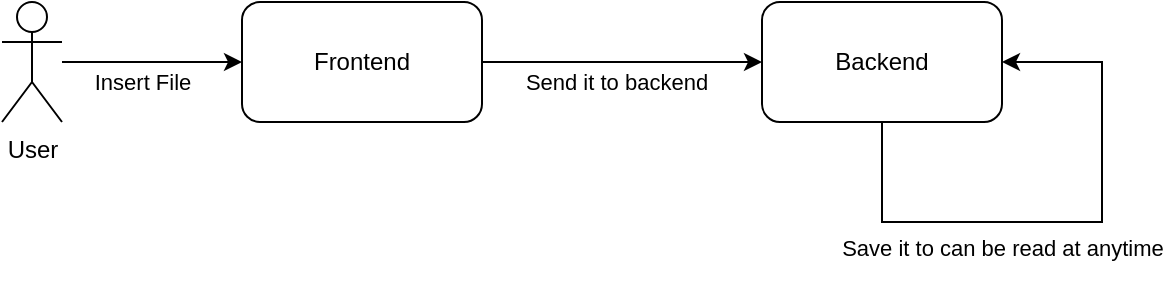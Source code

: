 <mxfile version="24.7.5">
  <diagram name="Page-1" id="FKbHZw6cMhZvi4lGhaa2">
    <mxGraphModel dx="1434" dy="774" grid="1" gridSize="10" guides="1" tooltips="1" connect="1" arrows="1" fold="1" page="1" pageScale="1" pageWidth="850" pageHeight="1100" math="0" shadow="0">
      <root>
        <mxCell id="0" />
        <mxCell id="1" parent="0" />
        <mxCell id="4bcd8dzW-ASS0Bh2LOF_-1" value="Frontend" style="rounded=1;whiteSpace=wrap;html=1;" vertex="1" parent="1">
          <mxGeometry x="170" y="170" width="120" height="60" as="geometry" />
        </mxCell>
        <mxCell id="4bcd8dzW-ASS0Bh2LOF_-2" value="&lt;div&gt;User&lt;/div&gt;&lt;div&gt;&lt;br&gt;&lt;/div&gt;" style="shape=umlActor;verticalLabelPosition=bottom;verticalAlign=top;html=1;outlineConnect=0;" vertex="1" parent="1">
          <mxGeometry x="50" y="170" width="30" height="60" as="geometry" />
        </mxCell>
        <mxCell id="4bcd8dzW-ASS0Bh2LOF_-3" value="" style="endArrow=classic;html=1;rounded=0;entryX=0;entryY=0.5;entryDx=0;entryDy=0;" edge="1" parent="1" source="4bcd8dzW-ASS0Bh2LOF_-2" target="4bcd8dzW-ASS0Bh2LOF_-1">
          <mxGeometry width="50" height="50" relative="1" as="geometry">
            <mxPoint x="400" y="430" as="sourcePoint" />
            <mxPoint x="450" y="380" as="targetPoint" />
          </mxGeometry>
        </mxCell>
        <mxCell id="4bcd8dzW-ASS0Bh2LOF_-4" value="Insert File" style="edgeLabel;html=1;align=center;verticalAlign=middle;resizable=0;points=[];" vertex="1" connectable="0" parent="4bcd8dzW-ASS0Bh2LOF_-3">
          <mxGeometry x="0.289" y="-3" relative="1" as="geometry">
            <mxPoint x="-18" y="7" as="offset" />
          </mxGeometry>
        </mxCell>
        <mxCell id="4bcd8dzW-ASS0Bh2LOF_-5" value="Backend" style="rounded=1;whiteSpace=wrap;html=1;" vertex="1" parent="1">
          <mxGeometry x="430" y="170" width="120" height="60" as="geometry" />
        </mxCell>
        <mxCell id="4bcd8dzW-ASS0Bh2LOF_-6" value="" style="endArrow=classic;html=1;rounded=0;exitX=1;exitY=0.5;exitDx=0;exitDy=0;entryX=0;entryY=0.5;entryDx=0;entryDy=0;" edge="1" parent="1" source="4bcd8dzW-ASS0Bh2LOF_-1" target="4bcd8dzW-ASS0Bh2LOF_-5">
          <mxGeometry width="50" height="50" relative="1" as="geometry">
            <mxPoint x="400" y="430" as="sourcePoint" />
            <mxPoint x="450" y="380" as="targetPoint" />
          </mxGeometry>
        </mxCell>
        <mxCell id="4bcd8dzW-ASS0Bh2LOF_-7" value="Send it to backend" style="edgeLabel;html=1;align=center;verticalAlign=middle;resizable=0;points=[];" vertex="1" connectable="0" parent="4bcd8dzW-ASS0Bh2LOF_-6">
          <mxGeometry x="-0.311" relative="1" as="geometry">
            <mxPoint x="19" y="10" as="offset" />
          </mxGeometry>
        </mxCell>
        <mxCell id="4bcd8dzW-ASS0Bh2LOF_-8" value="" style="endArrow=classic;html=1;rounded=0;exitX=0.5;exitY=1;exitDx=0;exitDy=0;entryX=1;entryY=0.5;entryDx=0;entryDy=0;" edge="1" parent="1" source="4bcd8dzW-ASS0Bh2LOF_-5" target="4bcd8dzW-ASS0Bh2LOF_-5">
          <mxGeometry width="50" height="50" relative="1" as="geometry">
            <mxPoint x="400" y="430" as="sourcePoint" />
            <mxPoint x="450" y="380" as="targetPoint" />
            <Array as="points">
              <mxPoint x="490" y="280" />
              <mxPoint x="600" y="280" />
              <mxPoint x="600" y="200" />
            </Array>
          </mxGeometry>
        </mxCell>
        <mxCell id="4bcd8dzW-ASS0Bh2LOF_-10" value="&lt;div&gt;Save it to can be read at anytime&lt;/div&gt;&lt;div&gt;&lt;br&gt;&lt;/div&gt;" style="edgeLabel;html=1;align=center;verticalAlign=middle;resizable=0;points=[];" vertex="1" connectable="0" parent="4bcd8dzW-ASS0Bh2LOF_-8">
          <mxGeometry x="-0.31" y="-4" relative="1" as="geometry">
            <mxPoint x="10" y="16" as="offset" />
          </mxGeometry>
        </mxCell>
      </root>
    </mxGraphModel>
  </diagram>
</mxfile>
